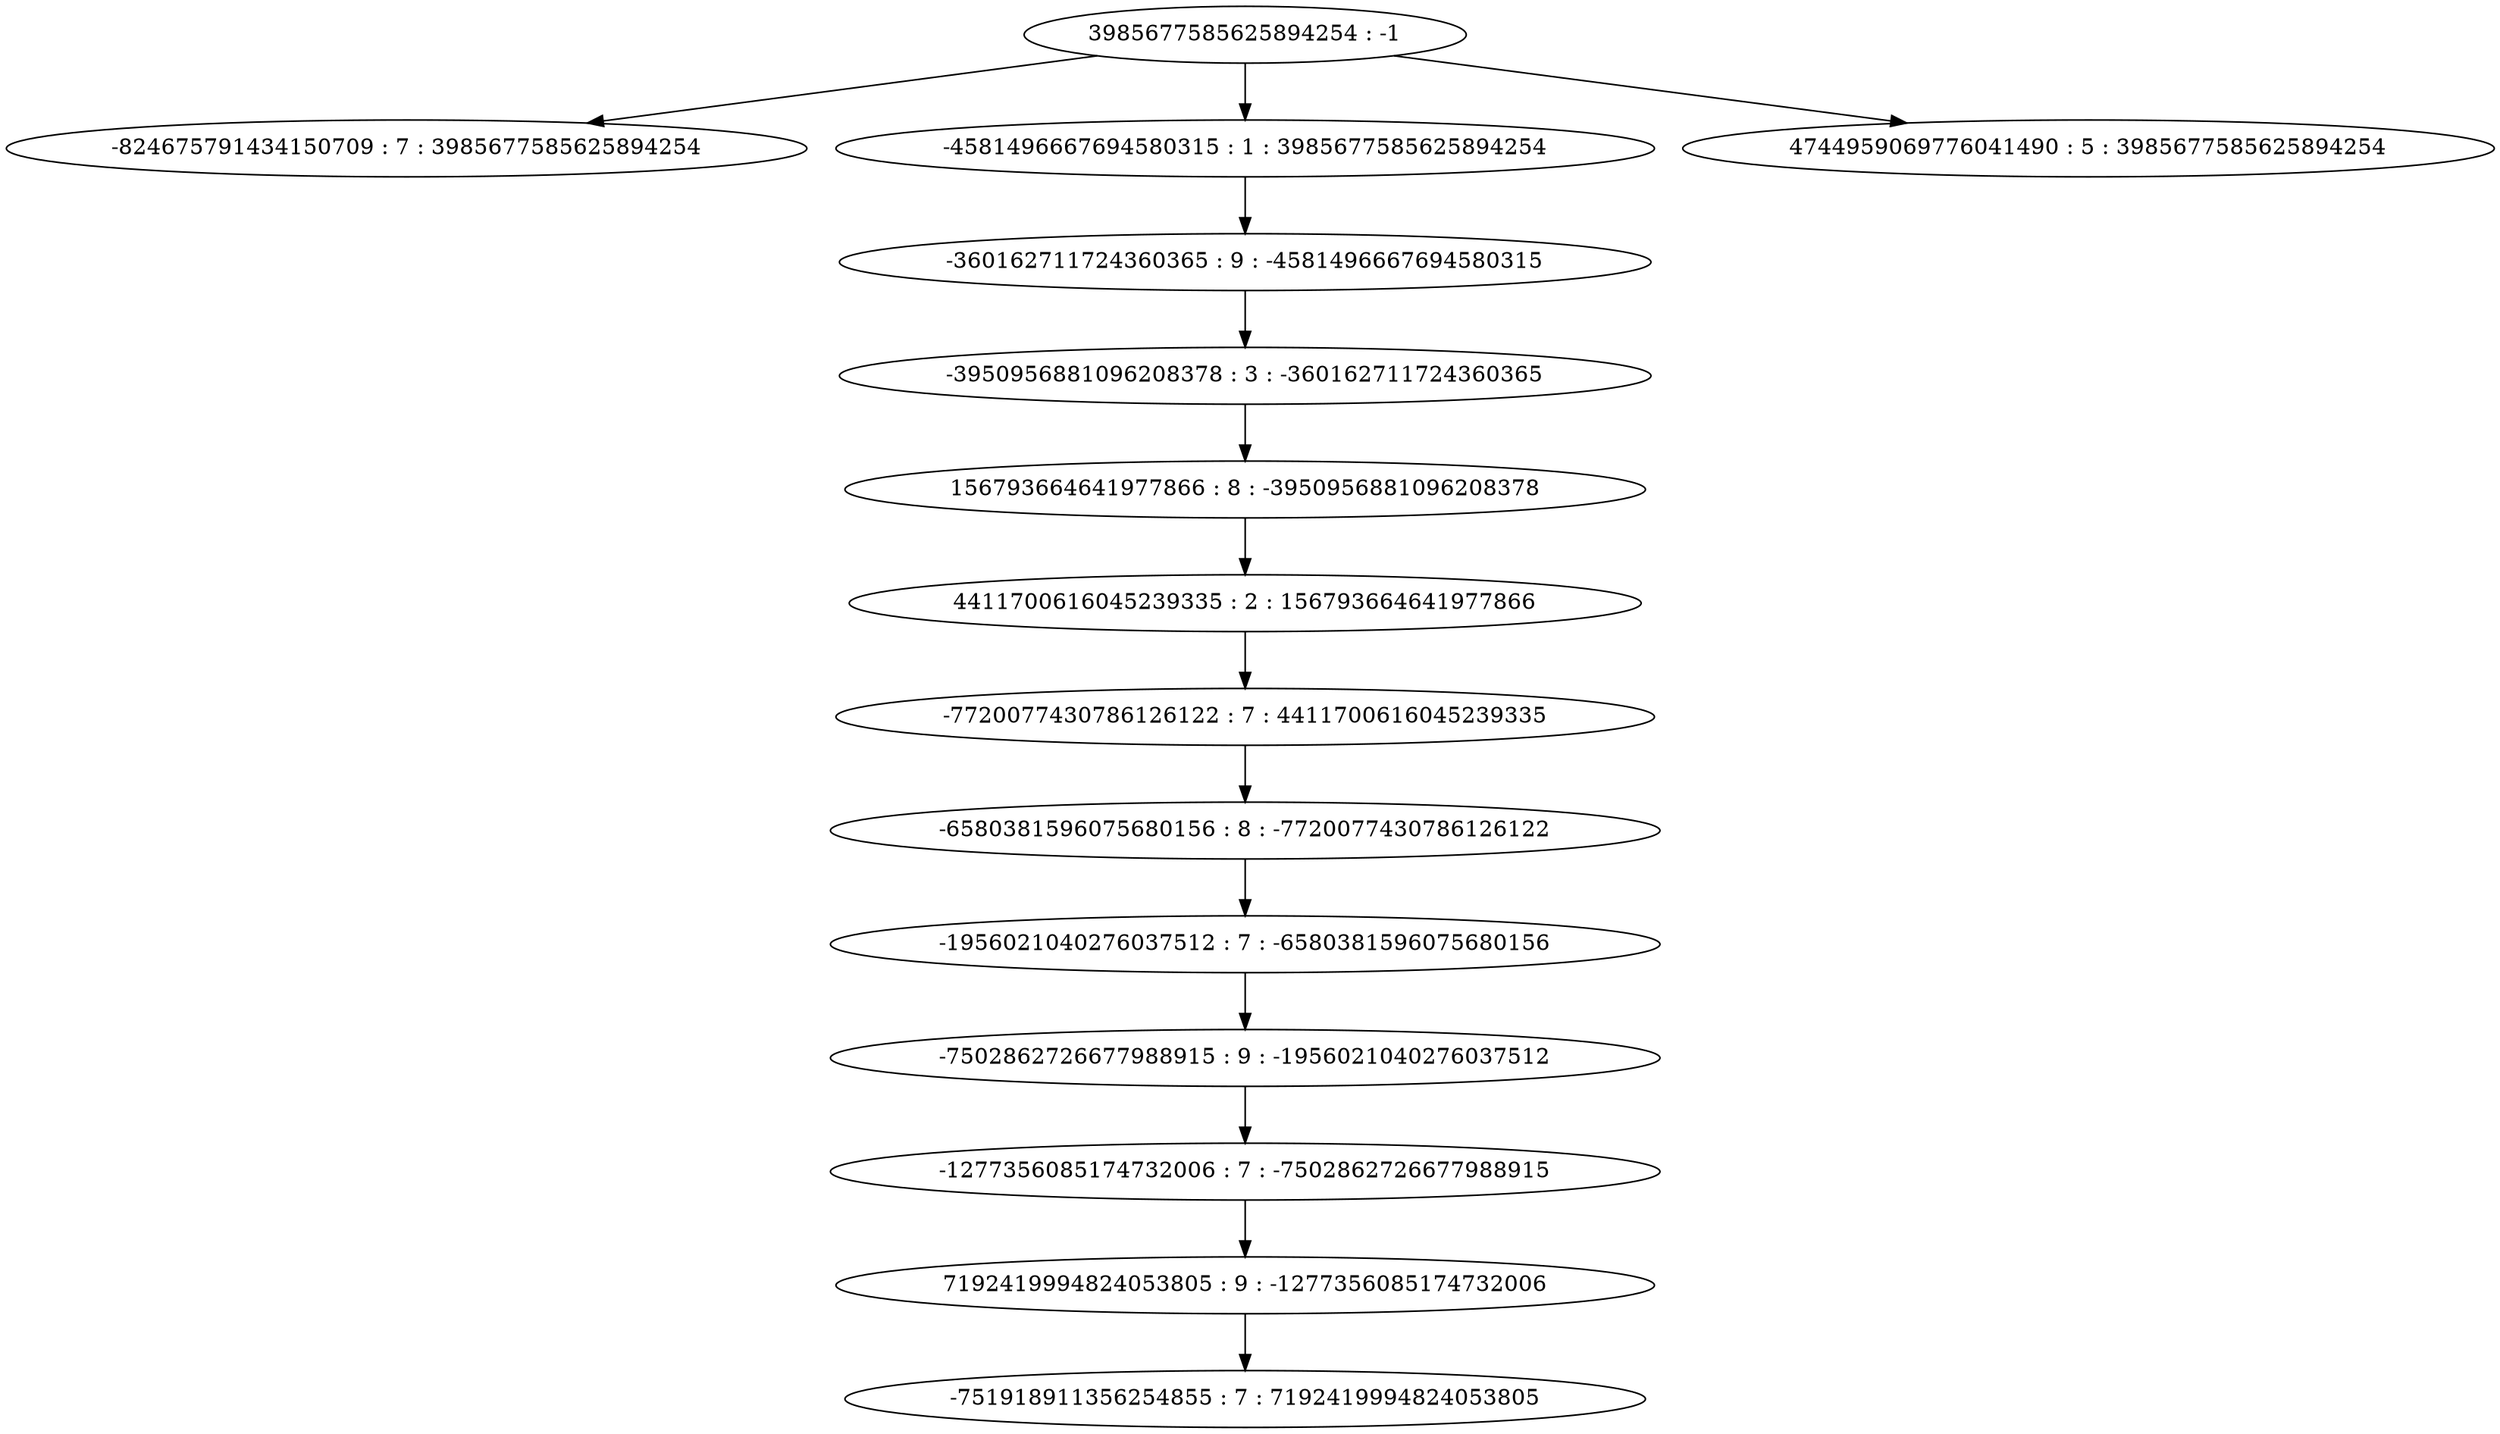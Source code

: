 digraph "plots_10/tree_7.dot" {
	0 [label="3985677585625894254 : -1"]
	1 [label="-824675791434150709 : 7 : 3985677585625894254"]
	2 [label="-4581496667694580315 : 1 : 3985677585625894254"]
	3 [label="4744959069776041490 : 5 : 3985677585625894254"]
	4 [label="-360162711724360365 : 9 : -4581496667694580315"]
	5 [label="-3950956881096208378 : 3 : -360162711724360365"]
	6 [label="156793664641977866 : 8 : -3950956881096208378"]
	7 [label="4411700616045239335 : 2 : 156793664641977866"]
	8 [label="-7720077430786126122 : 7 : 4411700616045239335"]
	9 [label="-6580381596075680156 : 8 : -7720077430786126122"]
	10 [label="-1956021040276037512 : 7 : -6580381596075680156"]
	11 [label="-7502862726677988915 : 9 : -1956021040276037512"]
	12 [label="-1277356085174732006 : 7 : -7502862726677988915"]
	13 [label="7192419994824053805 : 9 : -1277356085174732006"]
	14 [label="-751918911356254855 : 7 : 7192419994824053805"]
	0 -> 1
	0 -> 2
	2 -> 4
	4 -> 5
	5 -> 6
	6 -> 7
	7 -> 8
	8 -> 9
	9 -> 10
	10 -> 11
	11 -> 12
	12 -> 13
	13 -> 14
	0 -> 3
}
